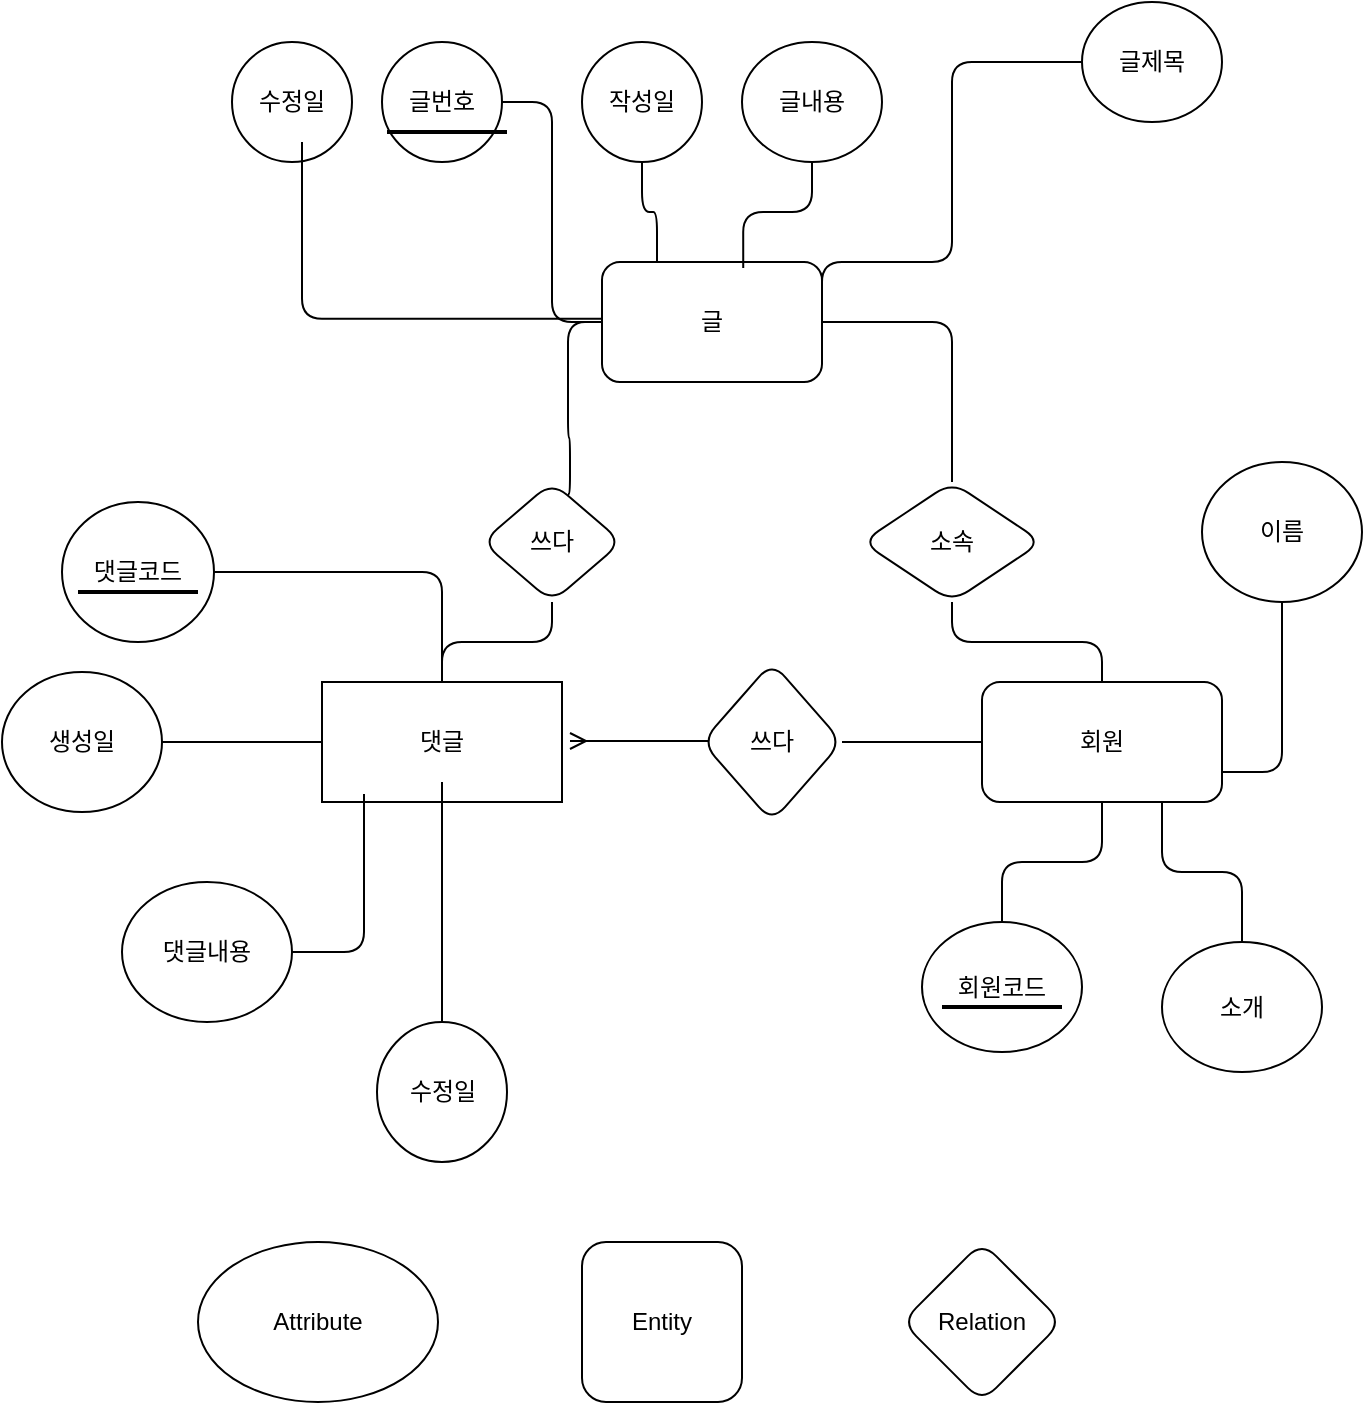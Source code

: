 <mxfile version="28.0.7">
  <diagram name="페이지-1" id="HqgVBfVlznFDcvKd-daa">
    <mxGraphModel dx="1426" dy="785" grid="1" gridSize="10" guides="1" tooltips="1" connect="1" arrows="1" fold="1" page="1" pageScale="1" pageWidth="827" pageHeight="1169" math="0" shadow="0">
      <root>
        <mxCell id="0" />
        <mxCell id="1" parent="0" />
        <mxCell id="NO4v3VgyWbSJSEV4ONyO-59" style="edgeStyle=orthogonalEdgeStyle;rounded=1;orthogonalLoop=1;jettySize=auto;html=1;endArrow=none;endFill=0;" parent="1" source="NO4v3VgyWbSJSEV4ONyO-1" target="NO4v3VgyWbSJSEV4ONyO-56" edge="1">
          <mxGeometry relative="1" as="geometry" />
        </mxCell>
        <mxCell id="NO4v3VgyWbSJSEV4ONyO-1" value="글" style="rounded=1;whiteSpace=wrap;html=1;" parent="1" vertex="1">
          <mxGeometry x="360" y="180" width="110" height="60" as="geometry" />
        </mxCell>
        <mxCell id="NO4v3VgyWbSJSEV4ONyO-52" style="edgeStyle=orthogonalEdgeStyle;rounded=1;orthogonalLoop=1;jettySize=auto;html=1;entryX=0;entryY=0.5;entryDx=0;entryDy=0;endArrow=none;endFill=0;" parent="1" source="NO4v3VgyWbSJSEV4ONyO-2" target="NO4v3VgyWbSJSEV4ONyO-1" edge="1">
          <mxGeometry relative="1" as="geometry" />
        </mxCell>
        <UserObject label="글번호" tooltip="글번호" id="NO4v3VgyWbSJSEV4ONyO-2">
          <mxCell style="ellipse;whiteSpace=wrap;html=1;rounded=1;" parent="1" vertex="1">
            <mxGeometry x="250" y="70" width="60" height="60" as="geometry" />
          </mxCell>
        </UserObject>
        <mxCell id="NO4v3VgyWbSJSEV4ONyO-6" value="글내용" style="ellipse;whiteSpace=wrap;html=1;rounded=1;" parent="1" vertex="1">
          <mxGeometry x="430" y="70" width="70" height="60" as="geometry" />
        </mxCell>
        <mxCell id="NO4v3VgyWbSJSEV4ONyO-53" style="edgeStyle=orthogonalEdgeStyle;rounded=1;orthogonalLoop=1;jettySize=auto;html=1;entryX=0.25;entryY=0;entryDx=0;entryDy=0;endArrow=none;endFill=0;" parent="1" source="NO4v3VgyWbSJSEV4ONyO-7" target="NO4v3VgyWbSJSEV4ONyO-1" edge="1">
          <mxGeometry relative="1" as="geometry" />
        </mxCell>
        <mxCell id="NO4v3VgyWbSJSEV4ONyO-7" value="작성일" style="ellipse;whiteSpace=wrap;html=1;rounded=1;" parent="1" vertex="1">
          <mxGeometry x="350" y="70" width="60" height="60" as="geometry" />
        </mxCell>
        <mxCell id="NO4v3VgyWbSJSEV4ONyO-55" style="edgeStyle=orthogonalEdgeStyle;rounded=1;orthogonalLoop=1;jettySize=auto;html=1;entryX=1;entryY=0.75;entryDx=0;entryDy=0;endArrow=none;endFill=0;" parent="1" source="NO4v3VgyWbSJSEV4ONyO-8" target="NO4v3VgyWbSJSEV4ONyO-1" edge="1">
          <mxGeometry relative="1" as="geometry">
            <Array as="points">
              <mxPoint x="535" y="80" />
              <mxPoint x="535" y="180" />
              <mxPoint x="470" y="180" />
            </Array>
          </mxGeometry>
        </mxCell>
        <mxCell id="NO4v3VgyWbSJSEV4ONyO-8" value="글제목" style="ellipse;whiteSpace=wrap;html=1;rounded=1;" parent="1" vertex="1">
          <mxGeometry x="600" y="50" width="70" height="60" as="geometry" />
        </mxCell>
        <mxCell id="NO4v3VgyWbSJSEV4ONyO-9" value="수정일" style="ellipse;whiteSpace=wrap;html=1;rounded=1;" parent="1" vertex="1">
          <mxGeometry x="175" y="70" width="60" height="60" as="geometry" />
        </mxCell>
        <mxCell id="NO4v3VgyWbSJSEV4ONyO-10" style="edgeStyle=orthogonalEdgeStyle;rounded=1;orthogonalLoop=1;jettySize=auto;html=1;entryX=0;entryY=0.633;entryDx=0;entryDy=0;entryPerimeter=0;endArrow=none;endFill=0;" parent="1" edge="1">
          <mxGeometry relative="1" as="geometry">
            <Array as="points">
              <mxPoint x="210" y="208.42" />
            </Array>
            <mxPoint x="210" y="120.0" as="sourcePoint" />
            <mxPoint x="360" y="208.4" as="targetPoint" />
          </mxGeometry>
        </mxCell>
        <mxCell id="NO4v3VgyWbSJSEV4ONyO-16" value="회원" style="rounded=1;whiteSpace=wrap;html=1;" parent="1" vertex="1">
          <mxGeometry x="550" y="390" width="120" height="60" as="geometry" />
        </mxCell>
        <mxCell id="psLt_eQaw19PGlCVRXWM-5" style="edgeStyle=orthogonalEdgeStyle;rounded=1;orthogonalLoop=1;jettySize=auto;html=1;endArrow=none;endFill=0;" edge="1" parent="1" source="NO4v3VgyWbSJSEV4ONyO-17" target="NO4v3VgyWbSJSEV4ONyO-57">
          <mxGeometry relative="1" as="geometry" />
        </mxCell>
        <mxCell id="NO4v3VgyWbSJSEV4ONyO-17" value="댓글" style="rounded=1;whiteSpace=wrap;html=1;arcSize=0;" parent="1" vertex="1">
          <mxGeometry x="220" y="390" width="120" height="60" as="geometry" />
        </mxCell>
        <mxCell id="NO4v3VgyWbSJSEV4ONyO-20" value="댓글내용" style="ellipse;whiteSpace=wrap;html=1;rounded=1;" parent="1" vertex="1">
          <mxGeometry x="120" y="490" width="85" height="70" as="geometry" />
        </mxCell>
        <mxCell id="NO4v3VgyWbSJSEV4ONyO-44" style="edgeStyle=orthogonalEdgeStyle;rounded=1;orthogonalLoop=1;jettySize=auto;html=1;endArrow=none;endFill=0;" parent="1" source="NO4v3VgyWbSJSEV4ONyO-21" target="NO4v3VgyWbSJSEV4ONyO-17" edge="1">
          <mxGeometry relative="1" as="geometry" />
        </mxCell>
        <mxCell id="NO4v3VgyWbSJSEV4ONyO-21" value="댓글코드" style="ellipse;whiteSpace=wrap;html=1;rounded=1;" parent="1" vertex="1">
          <mxGeometry x="90" y="300" width="76" height="70" as="geometry" />
        </mxCell>
        <mxCell id="NO4v3VgyWbSJSEV4ONyO-49" style="edgeStyle=orthogonalEdgeStyle;rounded=1;orthogonalLoop=1;jettySize=auto;html=1;entryX=0.75;entryY=1;entryDx=0;entryDy=0;endArrow=none;endFill=0;" parent="1" source="NO4v3VgyWbSJSEV4ONyO-27" target="NO4v3VgyWbSJSEV4ONyO-16" edge="1">
          <mxGeometry relative="1" as="geometry" />
        </mxCell>
        <mxCell id="NO4v3VgyWbSJSEV4ONyO-27" value="소개" style="ellipse;whiteSpace=wrap;html=1;rounded=1;" parent="1" vertex="1">
          <mxGeometry x="640" y="520" width="80" height="65" as="geometry" />
        </mxCell>
        <mxCell id="NO4v3VgyWbSJSEV4ONyO-46" style="edgeStyle=orthogonalEdgeStyle;rounded=1;orthogonalLoop=1;jettySize=auto;html=1;entryX=1;entryY=0.75;entryDx=0;entryDy=0;endArrow=none;endFill=0;" parent="1" source="NO4v3VgyWbSJSEV4ONyO-29" target="NO4v3VgyWbSJSEV4ONyO-16" edge="1">
          <mxGeometry relative="1" as="geometry" />
        </mxCell>
        <mxCell id="NO4v3VgyWbSJSEV4ONyO-29" value="이름" style="ellipse;whiteSpace=wrap;html=1;rounded=1;" parent="1" vertex="1">
          <mxGeometry x="660" y="280" width="80" height="70" as="geometry" />
        </mxCell>
        <mxCell id="NO4v3VgyWbSJSEV4ONyO-51" style="edgeStyle=orthogonalEdgeStyle;rounded=1;orthogonalLoop=1;jettySize=auto;html=1;entryX=0.5;entryY=1;entryDx=0;entryDy=0;endArrow=none;endFill=0;" parent="1" source="NO4v3VgyWbSJSEV4ONyO-30" target="NO4v3VgyWbSJSEV4ONyO-16" edge="1">
          <mxGeometry relative="1" as="geometry" />
        </mxCell>
        <mxCell id="NO4v3VgyWbSJSEV4ONyO-30" value="회원코드" style="ellipse;whiteSpace=wrap;html=1;rounded=1;" parent="1" vertex="1">
          <mxGeometry x="520" y="510" width="80" height="65" as="geometry" />
        </mxCell>
        <mxCell id="NO4v3VgyWbSJSEV4ONyO-31" value="수정일" style="ellipse;whiteSpace=wrap;html=1;rounded=1;" parent="1" vertex="1">
          <mxGeometry x="247.5" y="560" width="65" height="70" as="geometry" />
        </mxCell>
        <mxCell id="NO4v3VgyWbSJSEV4ONyO-42" style="edgeStyle=orthogonalEdgeStyle;rounded=1;orthogonalLoop=1;jettySize=auto;html=1;endArrow=none;endFill=0;" parent="1" source="NO4v3VgyWbSJSEV4ONyO-32" target="NO4v3VgyWbSJSEV4ONyO-17" edge="1">
          <mxGeometry relative="1" as="geometry" />
        </mxCell>
        <mxCell id="NO4v3VgyWbSJSEV4ONyO-32" value="생성일" style="ellipse;whiteSpace=wrap;html=1;rounded=1;" parent="1" vertex="1">
          <mxGeometry x="60" y="385" width="80" height="70" as="geometry" />
        </mxCell>
        <mxCell id="NO4v3VgyWbSJSEV4ONyO-43" style="edgeStyle=orthogonalEdgeStyle;rounded=1;orthogonalLoop=1;jettySize=auto;html=1;entryX=0.175;entryY=0.933;entryDx=0;entryDy=0;entryPerimeter=0;endArrow=none;endFill=0;" parent="1" source="NO4v3VgyWbSJSEV4ONyO-20" target="NO4v3VgyWbSJSEV4ONyO-17" edge="1">
          <mxGeometry relative="1" as="geometry" />
        </mxCell>
        <mxCell id="NO4v3VgyWbSJSEV4ONyO-45" style="edgeStyle=orthogonalEdgeStyle;rounded=1;orthogonalLoop=1;jettySize=auto;html=1;entryX=0.5;entryY=0.833;entryDx=0;entryDy=0;entryPerimeter=0;endArrow=none;endFill=0;" parent="1" source="NO4v3VgyWbSJSEV4ONyO-31" target="NO4v3VgyWbSJSEV4ONyO-17" edge="1">
          <mxGeometry relative="1" as="geometry" />
        </mxCell>
        <mxCell id="NO4v3VgyWbSJSEV4ONyO-61" style="edgeStyle=orthogonalEdgeStyle;rounded=1;orthogonalLoop=1;jettySize=auto;html=1;endArrow=ERmany;endFill=0;" parent="1" edge="1">
          <mxGeometry relative="1" as="geometry">
            <mxPoint x="414" y="419.5" as="sourcePoint" />
            <mxPoint x="344" y="419.5" as="targetPoint" />
          </mxGeometry>
        </mxCell>
        <mxCell id="psLt_eQaw19PGlCVRXWM-4" style="edgeStyle=orthogonalEdgeStyle;rounded=1;orthogonalLoop=1;jettySize=auto;html=1;endArrow=none;endFill=0;" edge="1" parent="1" source="NO4v3VgyWbSJSEV4ONyO-50" target="NO4v3VgyWbSJSEV4ONyO-16">
          <mxGeometry relative="1" as="geometry" />
        </mxCell>
        <mxCell id="NO4v3VgyWbSJSEV4ONyO-50" value="쓰다" style="rhombus;whiteSpace=wrap;html=1;rounded=1;" parent="1" vertex="1">
          <mxGeometry x="410" y="380" width="70" height="80" as="geometry" />
        </mxCell>
        <mxCell id="NO4v3VgyWbSJSEV4ONyO-54" style="edgeStyle=orthogonalEdgeStyle;rounded=1;orthogonalLoop=1;jettySize=auto;html=1;entryX=0.642;entryY=0.05;entryDx=0;entryDy=0;entryPerimeter=0;endArrow=none;endFill=0;" parent="1" source="NO4v3VgyWbSJSEV4ONyO-6" target="NO4v3VgyWbSJSEV4ONyO-1" edge="1">
          <mxGeometry relative="1" as="geometry" />
        </mxCell>
        <mxCell id="NO4v3VgyWbSJSEV4ONyO-63" style="edgeStyle=orthogonalEdgeStyle;rounded=1;orthogonalLoop=1;jettySize=auto;html=1;endArrow=none;endFill=0;" parent="1" source="NO4v3VgyWbSJSEV4ONyO-56" target="NO4v3VgyWbSJSEV4ONyO-16" edge="1">
          <mxGeometry relative="1" as="geometry" />
        </mxCell>
        <mxCell id="NO4v3VgyWbSJSEV4ONyO-56" value="소속" style="rhombus;whiteSpace=wrap;html=1;rounded=1;" parent="1" vertex="1">
          <mxGeometry x="490" y="290" width="90" height="60" as="geometry" />
        </mxCell>
        <mxCell id="NO4v3VgyWbSJSEV4ONyO-57" value="쓰다" style="rhombus;whiteSpace=wrap;html=1;rounded=1;" parent="1" vertex="1">
          <mxGeometry x="300" y="290" width="70" height="60" as="geometry" />
        </mxCell>
        <mxCell id="NO4v3VgyWbSJSEV4ONyO-58" style="edgeStyle=orthogonalEdgeStyle;rounded=1;orthogonalLoop=1;jettySize=auto;html=1;endArrow=none;endFill=0;" parent="1" source="NO4v3VgyWbSJSEV4ONyO-1" edge="1">
          <mxGeometry relative="1" as="geometry">
            <mxPoint x="343" y="296" as="targetPoint" />
            <Array as="points">
              <mxPoint x="343" y="210" />
              <mxPoint x="343" y="268" />
              <mxPoint x="344" y="268" />
            </Array>
          </mxGeometry>
        </mxCell>
        <mxCell id="NO4v3VgyWbSJSEV4ONyO-69" value="" style="line;strokeWidth=2;html=1;rounded=1;" parent="1" vertex="1">
          <mxGeometry x="98" y="340" width="60" height="10" as="geometry" />
        </mxCell>
        <mxCell id="NO4v3VgyWbSJSEV4ONyO-70" value="" style="line;strokeWidth=2;html=1;rounded=1;" parent="1" vertex="1">
          <mxGeometry x="252.5" y="110" width="60" height="10" as="geometry" />
        </mxCell>
        <mxCell id="NO4v3VgyWbSJSEV4ONyO-71" value="" style="line;strokeWidth=2;html=1;rounded=1;" parent="1" vertex="1">
          <mxGeometry x="530" y="547.5" width="60" height="10" as="geometry" />
        </mxCell>
        <mxCell id="NO4v3VgyWbSJSEV4ONyO-75" value="Attribute" style="ellipse;whiteSpace=wrap;html=1;rounded=1;" parent="1" vertex="1">
          <mxGeometry x="158" y="670" width="120" height="80" as="geometry" />
        </mxCell>
        <mxCell id="NO4v3VgyWbSJSEV4ONyO-76" value="Entity" style="whiteSpace=wrap;html=1;aspect=fixed;rounded=1;" parent="1" vertex="1">
          <mxGeometry x="350" y="670" width="80" height="80" as="geometry" />
        </mxCell>
        <mxCell id="NO4v3VgyWbSJSEV4ONyO-77" value="Relation" style="rhombus;whiteSpace=wrap;html=1;rounded=1;" parent="1" vertex="1">
          <mxGeometry x="510" y="670" width="80" height="80" as="geometry" />
        </mxCell>
      </root>
    </mxGraphModel>
  </diagram>
</mxfile>
